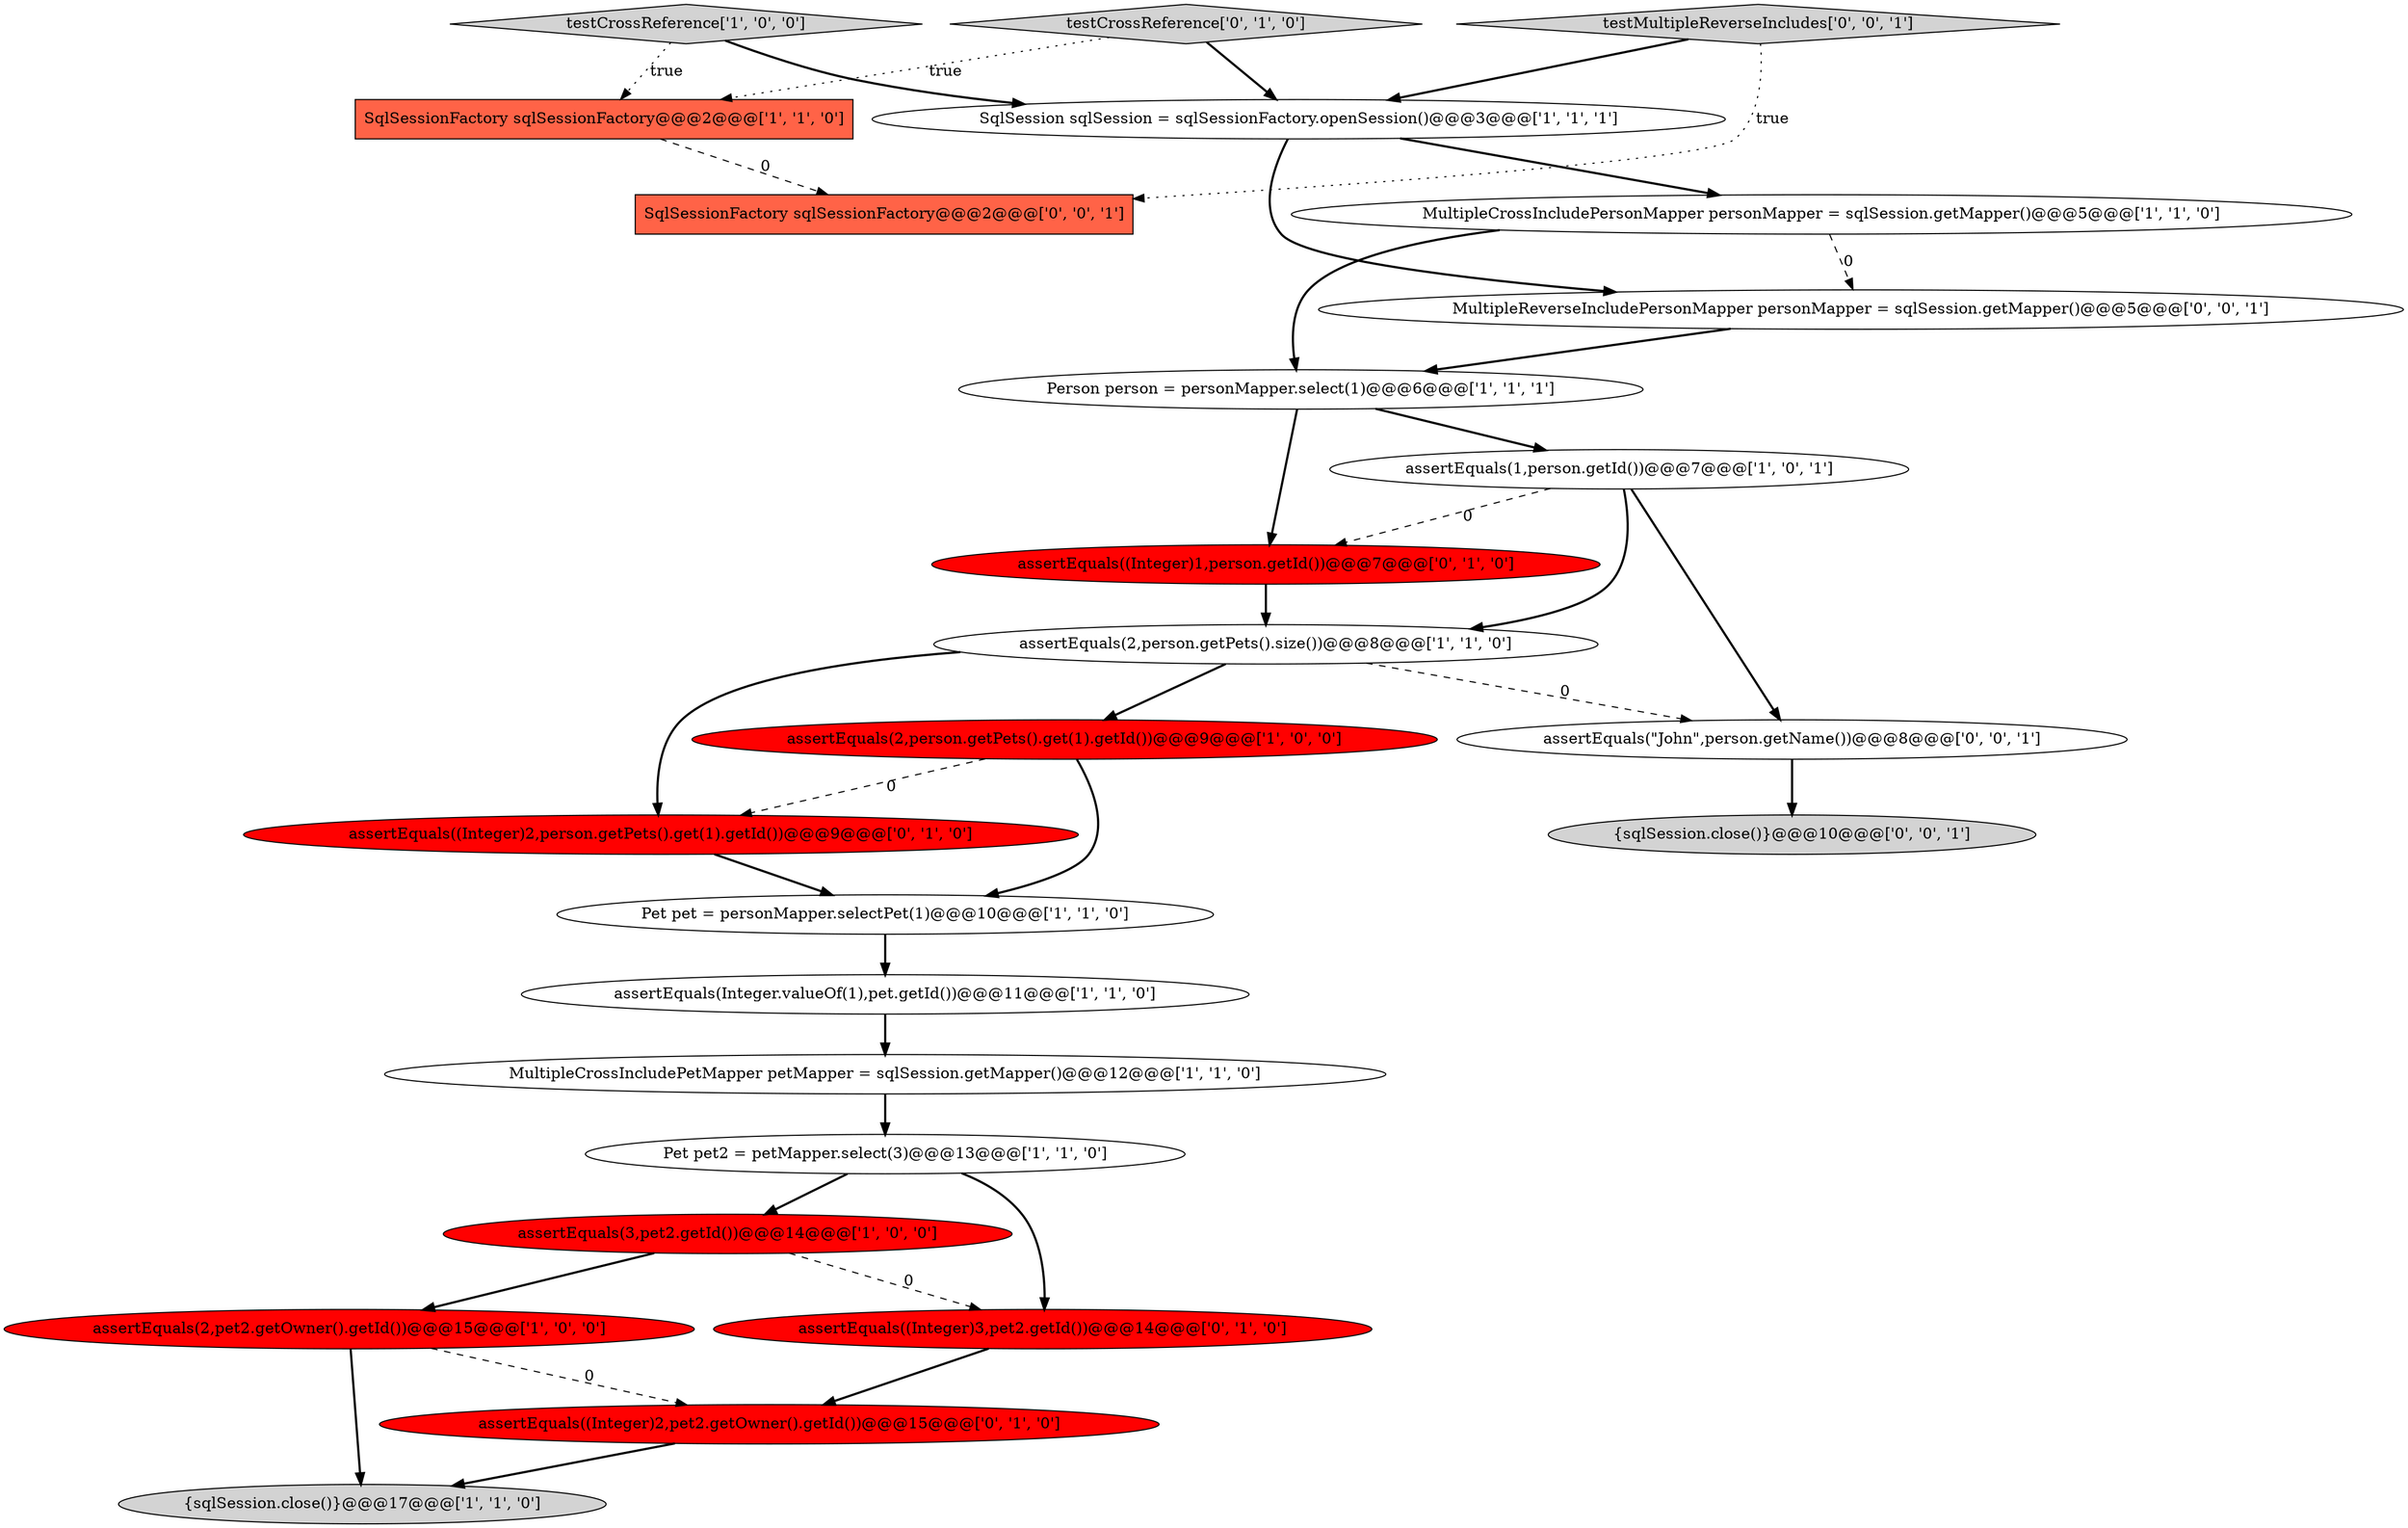digraph {
4 [style = filled, label = "assertEquals(2,person.getPets().size())@@@8@@@['1', '1', '0']", fillcolor = white, shape = ellipse image = "AAA0AAABBB1BBB"];
0 [style = filled, label = "Person person = personMapper.select(1)@@@6@@@['1', '1', '1']", fillcolor = white, shape = ellipse image = "AAA0AAABBB1BBB"];
10 [style = filled, label = "Pet pet2 = petMapper.select(3)@@@13@@@['1', '1', '0']", fillcolor = white, shape = ellipse image = "AAA0AAABBB1BBB"];
18 [style = filled, label = "testCrossReference['0', '1', '0']", fillcolor = lightgray, shape = diamond image = "AAA0AAABBB2BBB"];
9 [style = filled, label = "MultipleCrossIncludePersonMapper personMapper = sqlSession.getMapper()@@@5@@@['1', '1', '0']", fillcolor = white, shape = ellipse image = "AAA0AAABBB1BBB"];
16 [style = filled, label = "assertEquals((Integer)3,pet2.getId())@@@14@@@['0', '1', '0']", fillcolor = red, shape = ellipse image = "AAA1AAABBB2BBB"];
11 [style = filled, label = "{sqlSession.close()}@@@17@@@['1', '1', '0']", fillcolor = lightgray, shape = ellipse image = "AAA0AAABBB1BBB"];
12 [style = filled, label = "Pet pet = personMapper.selectPet(1)@@@10@@@['1', '1', '0']", fillcolor = white, shape = ellipse image = "AAA0AAABBB1BBB"];
23 [style = filled, label = "testMultipleReverseIncludes['0', '0', '1']", fillcolor = lightgray, shape = diamond image = "AAA0AAABBB3BBB"];
7 [style = filled, label = "assertEquals(2,pet2.getOwner().getId())@@@15@@@['1', '0', '0']", fillcolor = red, shape = ellipse image = "AAA1AAABBB1BBB"];
13 [style = filled, label = "MultipleCrossIncludePetMapper petMapper = sqlSession.getMapper()@@@12@@@['1', '1', '0']", fillcolor = white, shape = ellipse image = "AAA0AAABBB1BBB"];
2 [style = filled, label = "SqlSessionFactory sqlSessionFactory@@@2@@@['1', '1', '0']", fillcolor = tomato, shape = box image = "AAA0AAABBB1BBB"];
3 [style = filled, label = "assertEquals(2,person.getPets().get(1).getId())@@@9@@@['1', '0', '0']", fillcolor = red, shape = ellipse image = "AAA1AAABBB1BBB"];
24 [style = filled, label = "SqlSessionFactory sqlSessionFactory@@@2@@@['0', '0', '1']", fillcolor = tomato, shape = box image = "AAA0AAABBB3BBB"];
15 [style = filled, label = "assertEquals((Integer)1,person.getId())@@@7@@@['0', '1', '0']", fillcolor = red, shape = ellipse image = "AAA1AAABBB2BBB"];
6 [style = filled, label = "testCrossReference['1', '0', '0']", fillcolor = lightgray, shape = diamond image = "AAA0AAABBB1BBB"];
5 [style = filled, label = "SqlSession sqlSession = sqlSessionFactory.openSession()@@@3@@@['1', '1', '1']", fillcolor = white, shape = ellipse image = "AAA0AAABBB1BBB"];
17 [style = filled, label = "assertEquals((Integer)2,person.getPets().get(1).getId())@@@9@@@['0', '1', '0']", fillcolor = red, shape = ellipse image = "AAA1AAABBB2BBB"];
21 [style = filled, label = "{sqlSession.close()}@@@10@@@['0', '0', '1']", fillcolor = lightgray, shape = ellipse image = "AAA0AAABBB3BBB"];
8 [style = filled, label = "assertEquals(1,person.getId())@@@7@@@['1', '0', '1']", fillcolor = white, shape = ellipse image = "AAA0AAABBB1BBB"];
19 [style = filled, label = "assertEquals((Integer)2,pet2.getOwner().getId())@@@15@@@['0', '1', '0']", fillcolor = red, shape = ellipse image = "AAA1AAABBB2BBB"];
1 [style = filled, label = "assertEquals(Integer.valueOf(1),pet.getId())@@@11@@@['1', '1', '0']", fillcolor = white, shape = ellipse image = "AAA0AAABBB1BBB"];
22 [style = filled, label = "assertEquals(\"John\",person.getName())@@@8@@@['0', '0', '1']", fillcolor = white, shape = ellipse image = "AAA0AAABBB3BBB"];
20 [style = filled, label = "MultipleReverseIncludePersonMapper personMapper = sqlSession.getMapper()@@@5@@@['0', '0', '1']", fillcolor = white, shape = ellipse image = "AAA0AAABBB3BBB"];
14 [style = filled, label = "assertEquals(3,pet2.getId())@@@14@@@['1', '0', '0']", fillcolor = red, shape = ellipse image = "AAA1AAABBB1BBB"];
9->20 [style = dashed, label="0"];
13->10 [style = bold, label=""];
4->3 [style = bold, label=""];
7->11 [style = bold, label=""];
3->17 [style = dashed, label="0"];
9->0 [style = bold, label=""];
4->17 [style = bold, label=""];
5->9 [style = bold, label=""];
23->5 [style = bold, label=""];
5->20 [style = bold, label=""];
10->14 [style = bold, label=""];
8->15 [style = dashed, label="0"];
20->0 [style = bold, label=""];
22->21 [style = bold, label=""];
19->11 [style = bold, label=""];
4->22 [style = dashed, label="0"];
3->12 [style = bold, label=""];
16->19 [style = bold, label=""];
12->1 [style = bold, label=""];
1->13 [style = bold, label=""];
0->15 [style = bold, label=""];
8->22 [style = bold, label=""];
14->7 [style = bold, label=""];
6->5 [style = bold, label=""];
17->12 [style = bold, label=""];
6->2 [style = dotted, label="true"];
10->16 [style = bold, label=""];
7->19 [style = dashed, label="0"];
18->5 [style = bold, label=""];
15->4 [style = bold, label=""];
0->8 [style = bold, label=""];
14->16 [style = dashed, label="0"];
8->4 [style = bold, label=""];
2->24 [style = dashed, label="0"];
23->24 [style = dotted, label="true"];
18->2 [style = dotted, label="true"];
}
